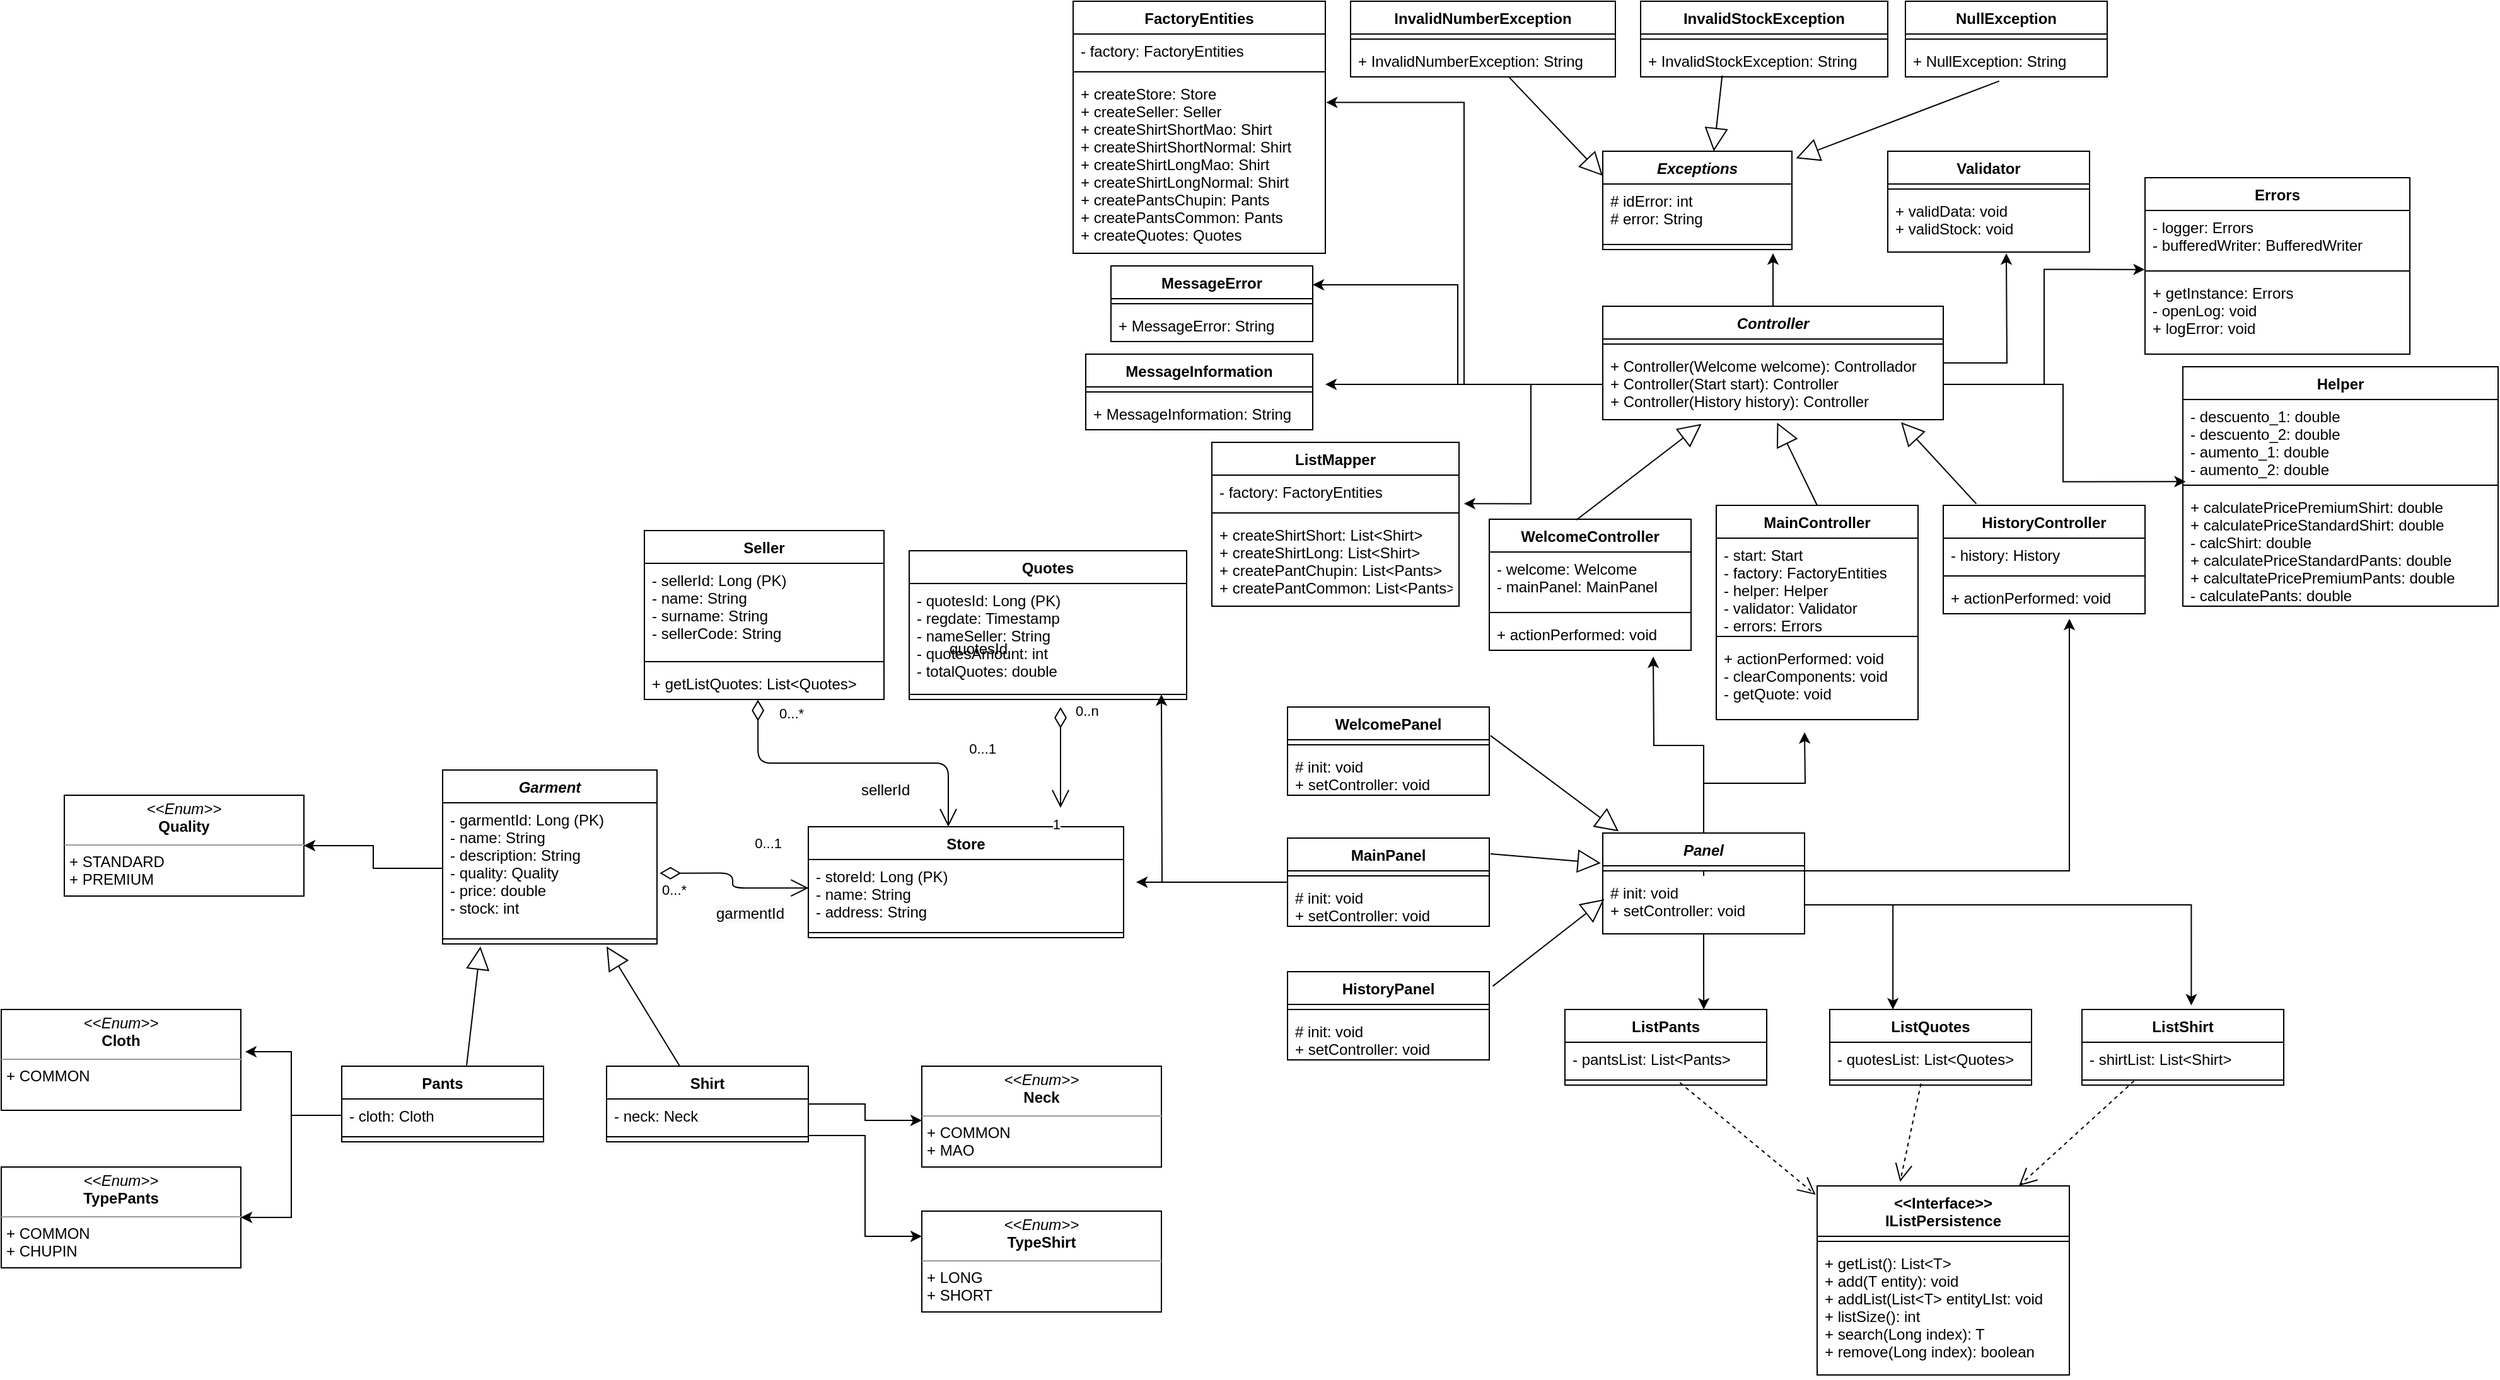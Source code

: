 <mxfile version="14.6.13" type="device"><diagram id="W76tWIgy9r8UpTknQP-q" name="Página-1"><mxGraphModel dx="3644" dy="1597" grid="1" gridSize="10" guides="1" tooltips="1" connect="1" arrows="1" fold="1" page="1" pageScale="1" pageWidth="827" pageHeight="1169" math="0" shadow="0"><root><mxCell id="0"/><mxCell id="1" parent="0"/><mxCell id="d2vuu5ZhLhL6vxsYG3H2-9" value="Garment" style="swimlane;fontStyle=3;align=center;verticalAlign=top;childLayout=stackLayout;horizontal=1;startSize=26;horizontalStack=0;resizeParent=1;resizeParentMax=0;resizeLast=0;collapsible=1;marginBottom=0;" parent="1" vertex="1"><mxGeometry x="-440" y="650" width="170" height="138" as="geometry"/></mxCell><mxCell id="d2vuu5ZhLhL6vxsYG3H2-10" value="- garmentId: Long (PK)&#10;- name: String&#10;- description: String&#10;- quality: Quality&#10;- price: double&#10;- stock: int" style="text;strokeColor=none;fillColor=none;align=left;verticalAlign=top;spacingLeft=4;spacingRight=4;overflow=hidden;rotatable=0;points=[[0,0.5],[1,0.5]];portConstraint=eastwest;" parent="d2vuu5ZhLhL6vxsYG3H2-9" vertex="1"><mxGeometry y="26" width="170" height="104" as="geometry"/></mxCell><mxCell id="d2vuu5ZhLhL6vxsYG3H2-11" value="" style="line;strokeWidth=1;fillColor=none;align=left;verticalAlign=middle;spacingTop=-1;spacingLeft=3;spacingRight=3;rotatable=0;labelPosition=right;points=[];portConstraint=eastwest;" parent="d2vuu5ZhLhL6vxsYG3H2-9" vertex="1"><mxGeometry y="130" width="170" height="8" as="geometry"/></mxCell><mxCell id="d2vuu5ZhLhL6vxsYG3H2-28" value="Store" style="swimlane;fontStyle=1;align=center;verticalAlign=top;childLayout=stackLayout;horizontal=1;startSize=26;horizontalStack=0;resizeParent=1;resizeParentMax=0;resizeLast=0;collapsible=1;marginBottom=0;" parent="1" vertex="1"><mxGeometry x="-150" y="695" width="250" height="88" as="geometry"/></mxCell><mxCell id="d2vuu5ZhLhL6vxsYG3H2-29" value="- storeId: Long (PK)&#10;- name: String&#10;- address: String&#10;" style="text;strokeColor=none;fillColor=none;align=left;verticalAlign=top;spacingLeft=4;spacingRight=4;overflow=hidden;rotatable=0;points=[[0,0.5],[1,0.5]];portConstraint=eastwest;" parent="d2vuu5ZhLhL6vxsYG3H2-28" vertex="1"><mxGeometry y="26" width="250" height="54" as="geometry"/></mxCell><mxCell id="d2vuu5ZhLhL6vxsYG3H2-30" value="" style="line;strokeWidth=1;fillColor=none;align=left;verticalAlign=middle;spacingTop=-1;spacingLeft=3;spacingRight=3;rotatable=0;labelPosition=right;points=[];portConstraint=eastwest;" parent="d2vuu5ZhLhL6vxsYG3H2-28" vertex="1"><mxGeometry y="80" width="250" height="8" as="geometry"/></mxCell><mxCell id="d2vuu5ZhLhL6vxsYG3H2-32" value="&lt;p style=&quot;margin: 0px ; margin-top: 4px ; text-align: center&quot;&gt;&lt;i&gt;&amp;lt;&amp;lt;Enum&amp;gt;&amp;gt;&lt;/i&gt;&lt;br&gt;&lt;b&gt;Quality&lt;/b&gt;&lt;/p&gt;&lt;hr size=&quot;1&quot;&gt;&lt;p style=&quot;margin: 0px ; margin-left: 4px&quot;&gt;+ STANDARD&lt;br&gt;+ PREMIUM&lt;/p&gt;" style="verticalAlign=top;align=left;overflow=fill;fontSize=12;fontFamily=Helvetica;html=1;" parent="1" vertex="1"><mxGeometry x="-740" y="670" width="190" height="80" as="geometry"/></mxCell><mxCell id="d2vuu5ZhLhL6vxsYG3H2-34" value="Pants" style="swimlane;fontStyle=1;align=center;verticalAlign=top;childLayout=stackLayout;horizontal=1;startSize=26;horizontalStack=0;resizeParent=1;resizeParentMax=0;resizeLast=0;collapsible=1;marginBottom=0;" parent="1" vertex="1"><mxGeometry x="-520" y="885" width="160" height="60" as="geometry"/></mxCell><mxCell id="d2vuu5ZhLhL6vxsYG3H2-35" value="- cloth: Cloth" style="text;strokeColor=none;fillColor=none;align=left;verticalAlign=top;spacingLeft=4;spacingRight=4;overflow=hidden;rotatable=0;points=[[0,0.5],[1,0.5]];portConstraint=eastwest;" parent="d2vuu5ZhLhL6vxsYG3H2-34" vertex="1"><mxGeometry y="26" width="160" height="26" as="geometry"/></mxCell><mxCell id="d2vuu5ZhLhL6vxsYG3H2-36" value="" style="line;strokeWidth=1;fillColor=none;align=left;verticalAlign=middle;spacingTop=-1;spacingLeft=3;spacingRight=3;rotatable=0;labelPosition=right;points=[];portConstraint=eastwest;" parent="d2vuu5ZhLhL6vxsYG3H2-34" vertex="1"><mxGeometry y="52" width="160" height="8" as="geometry"/></mxCell><mxCell id="1-zFus9eWnhyWsJZyLPV-5" style="edgeStyle=orthogonalEdgeStyle;rounded=0;orthogonalLoop=1;jettySize=auto;html=1;entryX=0;entryY=0.25;entryDx=0;entryDy=0;" edge="1" parent="1" source="d2vuu5ZhLhL6vxsYG3H2-38" target="1-zFus9eWnhyWsJZyLPV-4"><mxGeometry relative="1" as="geometry"><Array as="points"><mxPoint x="-105" y="940"/><mxPoint x="-105" y="1020"/></Array></mxGeometry></mxCell><mxCell id="1-zFus9eWnhyWsJZyLPV-6" style="edgeStyle=orthogonalEdgeStyle;rounded=0;orthogonalLoop=1;jettySize=auto;html=1;entryX=0;entryY=0.538;entryDx=0;entryDy=0;entryPerimeter=0;" edge="1" parent="1" source="d2vuu5ZhLhL6vxsYG3H2-38" target="d2vuu5ZhLhL6vxsYG3H2-53"><mxGeometry relative="1" as="geometry"/></mxCell><mxCell id="d2vuu5ZhLhL6vxsYG3H2-38" value="Shirt" style="swimlane;fontStyle=1;align=center;verticalAlign=top;childLayout=stackLayout;horizontal=1;startSize=26;horizontalStack=0;resizeParent=1;resizeParentMax=0;resizeLast=0;collapsible=1;marginBottom=0;" parent="1" vertex="1"><mxGeometry x="-310" y="885" width="160" height="60" as="geometry"/></mxCell><mxCell id="d2vuu5ZhLhL6vxsYG3H2-39" value="- neck: Neck" style="text;strokeColor=none;fillColor=none;align=left;verticalAlign=top;spacingLeft=4;spacingRight=4;overflow=hidden;rotatable=0;points=[[0,0.5],[1,0.5]];portConstraint=eastwest;" parent="d2vuu5ZhLhL6vxsYG3H2-38" vertex="1"><mxGeometry y="26" width="160" height="26" as="geometry"/></mxCell><mxCell id="d2vuu5ZhLhL6vxsYG3H2-40" value="" style="line;strokeWidth=1;fillColor=none;align=left;verticalAlign=middle;spacingTop=-1;spacingLeft=3;spacingRight=3;rotatable=0;labelPosition=right;points=[];portConstraint=eastwest;" parent="d2vuu5ZhLhL6vxsYG3H2-38" vertex="1"><mxGeometry y="52" width="160" height="8" as="geometry"/></mxCell><mxCell id="d2vuu5ZhLhL6vxsYG3H2-42" value="" style="endArrow=block;endSize=16;endFill=0;html=1;exitX=0.619;exitY=-0.012;exitDx=0;exitDy=0;exitPerimeter=0;" parent="1" source="d2vuu5ZhLhL6vxsYG3H2-34" edge="1"><mxGeometry x="0.066" y="-13" width="160" relative="1" as="geometry"><mxPoint x="-476" y="1080" as="sourcePoint"/><mxPoint x="-410" y="790" as="targetPoint"/><mxPoint x="1" as="offset"/></mxGeometry></mxCell><mxCell id="d2vuu5ZhLhL6vxsYG3H2-43" value="" style="endArrow=block;endSize=16;endFill=0;html=1;exitX=0.363;exitY=0;exitDx=0;exitDy=0;exitPerimeter=0;" parent="1" source="d2vuu5ZhLhL6vxsYG3H2-38" edge="1"><mxGeometry width="160" relative="1" as="geometry"><mxPoint x="-390" y="890" as="sourcePoint"/><mxPoint x="-310" y="790" as="targetPoint"/></mxGeometry></mxCell><mxCell id="d2vuu5ZhLhL6vxsYG3H2-53" value="&lt;p style=&quot;margin: 0px ; margin-top: 4px ; text-align: center&quot;&gt;&lt;i&gt;&amp;lt;&amp;lt;Enum&amp;gt;&amp;gt;&lt;/i&gt;&lt;br&gt;&lt;b&gt;Neck&lt;/b&gt;&lt;/p&gt;&lt;hr size=&quot;1&quot;&gt;&lt;p style=&quot;margin: 0px ; margin-left: 4px&quot;&gt;+ COMMON&lt;br&gt;+ MAO&lt;/p&gt;" style="verticalAlign=top;align=left;overflow=fill;fontSize=12;fontFamily=Helvetica;html=1;" parent="1" vertex="1"><mxGeometry x="-60" y="885" width="190" height="80" as="geometry"/></mxCell><mxCell id="d2vuu5ZhLhL6vxsYG3H2-68" value="&lt;p style=&quot;margin: 0px ; margin-top: 4px ; text-align: center&quot;&gt;&lt;i&gt;&amp;lt;&amp;lt;Enum&amp;gt;&amp;gt;&lt;/i&gt;&lt;br&gt;&lt;b&gt;Cloth&lt;/b&gt;&lt;/p&gt;&lt;hr size=&quot;1&quot;&gt;&lt;p style=&quot;margin: 0px ; margin-left: 4px&quot;&gt;+ COMMON&lt;br&gt;&lt;/p&gt;" style="verticalAlign=top;align=left;overflow=fill;fontSize=12;fontFamily=Helvetica;html=1;" parent="1" vertex="1"><mxGeometry x="-790" y="840" width="190" height="80" as="geometry"/></mxCell><mxCell id="d2vuu5ZhLhL6vxsYG3H2-69" style="edgeStyle=orthogonalEdgeStyle;rounded=0;orthogonalLoop=1;jettySize=auto;html=1;entryX=1.018;entryY=0.419;entryDx=0;entryDy=0;entryPerimeter=0;" parent="1" source="d2vuu5ZhLhL6vxsYG3H2-35" target="d2vuu5ZhLhL6vxsYG3H2-68" edge="1"><mxGeometry relative="1" as="geometry"/></mxCell><mxCell id="d2vuu5ZhLhL6vxsYG3H2-70" value="" style="edgeStyle=orthogonalEdgeStyle;rounded=0;orthogonalLoop=1;jettySize=auto;html=1;" parent="1" source="d2vuu5ZhLhL6vxsYG3H2-10" target="d2vuu5ZhLhL6vxsYG3H2-32" edge="1"><mxGeometry relative="1" as="geometry"/></mxCell><mxCell id="d2vuu5ZhLhL6vxsYG3H2-74" value="0...1" style="edgeLabel;resizable=0;html=1;align=right;verticalAlign=top;" parent="1" connectable="0" vertex="1"><mxGeometry x="-170.004" y="694.998" as="geometry"/></mxCell><mxCell id="d2vuu5ZhLhL6vxsYG3H2-75" value="&lt;meta charset=&quot;utf-8&quot;&gt;&lt;span style=&quot;color: rgb(0, 0, 0); font-family: helvetica; font-size: 12px; font-style: normal; font-weight: 400; letter-spacing: normal; text-align: left; text-indent: 0px; text-transform: none; word-spacing: 0px; background-color: rgb(248, 249, 250); display: inline; float: none;&quot;&gt;garmentId&lt;/span&gt;" style="text;whiteSpace=wrap;html=1;" parent="1" vertex="1"><mxGeometry x="-225" y="750" width="80" height="30" as="geometry"/></mxCell><mxCell id="d2vuu5ZhLhL6vxsYG3H2-76" value="" style="endArrow=open;html=1;endSize=12;startArrow=diamondThin;startSize=14;startFill=0;edgeStyle=orthogonalEdgeStyle;entryX=0.444;entryY=0;entryDx=0;entryDy=0;entryPerimeter=0;exitX=0.474;exitY=1.011;exitDx=0;exitDy=0;exitPerimeter=0;" parent="1" source="d2vuu5ZhLhL6vxsYG3H2-98" target="d2vuu5ZhLhL6vxsYG3H2-28" edge="1"><mxGeometry relative="1" as="geometry"><mxPoint x="30" y="560" as="sourcePoint"/><mxPoint x="-90" y="610" as="targetPoint"/></mxGeometry></mxCell><mxCell id="d2vuu5ZhLhL6vxsYG3H2-77" value="0...*" style="edgeLabel;resizable=0;html=1;align=left;verticalAlign=top;" parent="d2vuu5ZhLhL6vxsYG3H2-76" connectable="0" vertex="1"><mxGeometry x="-1" relative="1" as="geometry"><mxPoint x="15" y="-2" as="offset"/></mxGeometry></mxCell><mxCell id="d2vuu5ZhLhL6vxsYG3H2-71" value="" style="endArrow=open;html=1;endSize=12;startArrow=diamondThin;startSize=14;startFill=0;edgeStyle=orthogonalEdgeStyle;entryX=0.001;entryY=0.418;entryDx=0;entryDy=0;entryPerimeter=0;exitX=1.013;exitY=0.537;exitDx=0;exitDy=0;exitPerimeter=0;" parent="1" source="d2vuu5ZhLhL6vxsYG3H2-10" target="d2vuu5ZhLhL6vxsYG3H2-29" edge="1"><mxGeometry relative="1" as="geometry"><mxPoint x="-210" y="730" as="sourcePoint"/><mxPoint y="730" as="targetPoint"/></mxGeometry></mxCell><mxCell id="d2vuu5ZhLhL6vxsYG3H2-72" value="0...*" style="edgeLabel;resizable=0;html=1;align=left;verticalAlign=top;" parent="d2vuu5ZhLhL6vxsYG3H2-71" connectable="0" vertex="1"><mxGeometry x="-1" relative="1" as="geometry"/></mxCell><mxCell id="d2vuu5ZhLhL6vxsYG3H2-79" value="0...1" style="edgeLabel;resizable=0;html=1;align=right;verticalAlign=top;" parent="1" connectable="0" vertex="1"><mxGeometry x="-0.004" y="619.998" as="geometry"/></mxCell><mxCell id="d2vuu5ZhLhL6vxsYG3H2-80" value="&lt;span style=&quot;color: rgb(0 , 0 , 0) ; font-family: &amp;#34;helvetica&amp;#34; ; font-size: 12px ; font-style: normal ; font-weight: 400 ; letter-spacing: normal ; text-align: left ; text-indent: 0px ; text-transform: none ; word-spacing: 0px ; background-color: rgb(248 , 249 , 250) ; display: inline ; float: none&quot;&gt;sellerId&lt;/span&gt;" style="text;whiteSpace=wrap;html=1;" parent="1" vertex="1"><mxGeometry x="-110" y="652" width="80" height="30" as="geometry"/></mxCell><mxCell id="d2vuu5ZhLhL6vxsYG3H2-88" value="&lt;span style=&quot;color: rgb(0 , 0 , 0) ; font-family: &amp;#34;helvetica&amp;#34; ; font-size: 12px ; font-style: normal ; font-weight: 400 ; letter-spacing: normal ; text-align: left ; text-indent: 0px ; text-transform: none ; word-spacing: 0px ; background-color: rgb(248 , 249 , 250) ; display: inline ; float: none&quot;&gt;quotesId&lt;/span&gt;" style="text;whiteSpace=wrap;html=1;" parent="1" vertex="1"><mxGeometry x="-40" y="540" width="80" height="30" as="geometry"/></mxCell><mxCell id="d2vuu5ZhLhL6vxsYG3H2-91" value="Quotes" style="swimlane;fontStyle=1;align=center;verticalAlign=top;childLayout=stackLayout;horizontal=1;startSize=26;horizontalStack=0;resizeParent=1;resizeParentMax=0;resizeLast=0;collapsible=1;marginBottom=0;" parent="1" vertex="1"><mxGeometry x="-70" y="476" width="220" height="118" as="geometry"/></mxCell><mxCell id="d2vuu5ZhLhL6vxsYG3H2-92" value="- quotesId: Long (PK)&#10;- regdate: Timestamp&#10;- nameSeller: String&#10;- quotesAmount: int&#10;- totalQuotes: double" style="text;strokeColor=none;fillColor=none;align=left;verticalAlign=top;spacingLeft=4;spacingRight=4;overflow=hidden;rotatable=0;points=[[0,0.5],[1,0.5]];portConstraint=eastwest;" parent="d2vuu5ZhLhL6vxsYG3H2-91" vertex="1"><mxGeometry y="26" width="220" height="84" as="geometry"/></mxCell><mxCell id="d2vuu5ZhLhL6vxsYG3H2-93" value="" style="line;strokeWidth=1;fillColor=none;align=left;verticalAlign=middle;spacingTop=-1;spacingLeft=3;spacingRight=3;rotatable=0;labelPosition=right;points=[];portConstraint=eastwest;" parent="d2vuu5ZhLhL6vxsYG3H2-91" vertex="1"><mxGeometry y="110" width="220" height="8" as="geometry"/></mxCell><mxCell id="d2vuu5ZhLhL6vxsYG3H2-95" value="Seller" style="swimlane;fontStyle=1;align=center;verticalAlign=top;childLayout=stackLayout;horizontal=1;startSize=26;horizontalStack=0;resizeParent=1;resizeParentMax=0;resizeLast=0;collapsible=1;marginBottom=0;" parent="1" vertex="1"><mxGeometry x="-280" y="460" width="190" height="134" as="geometry"/></mxCell><mxCell id="d2vuu5ZhLhL6vxsYG3H2-96" value="- sellerId: Long (PK)&#10;- name: String&#10;- surname: String&#10;- sellerCode: String" style="text;strokeColor=none;fillColor=none;align=left;verticalAlign=top;spacingLeft=4;spacingRight=4;overflow=hidden;rotatable=0;points=[[0,0.5],[1,0.5]];portConstraint=eastwest;" parent="d2vuu5ZhLhL6vxsYG3H2-95" vertex="1"><mxGeometry y="26" width="190" height="74" as="geometry"/></mxCell><mxCell id="d2vuu5ZhLhL6vxsYG3H2-97" value="" style="line;strokeWidth=1;fillColor=none;align=left;verticalAlign=middle;spacingTop=-1;spacingLeft=3;spacingRight=3;rotatable=0;labelPosition=right;points=[];portConstraint=eastwest;" parent="d2vuu5ZhLhL6vxsYG3H2-95" vertex="1"><mxGeometry y="100" width="190" height="8" as="geometry"/></mxCell><mxCell id="d2vuu5ZhLhL6vxsYG3H2-98" value="+ getListQuotes: List&lt;Quotes&gt;" style="text;strokeColor=none;fillColor=none;align=left;verticalAlign=top;spacingLeft=4;spacingRight=4;overflow=hidden;rotatable=0;points=[[0,0.5],[1,0.5]];portConstraint=eastwest;" parent="d2vuu5ZhLhL6vxsYG3H2-95" vertex="1"><mxGeometry y="108" width="190" height="26" as="geometry"/></mxCell><mxCell id="1-zFus9eWnhyWsJZyLPV-1" value="&lt;p style=&quot;margin: 0px ; margin-top: 4px ; text-align: center&quot;&gt;&lt;i&gt;&amp;lt;&amp;lt;Enum&amp;gt;&amp;gt;&lt;/i&gt;&lt;br&gt;&lt;b&gt;TypePants&lt;/b&gt;&lt;/p&gt;&lt;hr size=&quot;1&quot;&gt;&lt;p style=&quot;margin: 0px ; margin-left: 4px&quot;&gt;+ COMMON&lt;br&gt;&lt;/p&gt;&lt;p style=&quot;margin: 0px ; margin-left: 4px&quot;&gt;+ CHUPIN&lt;/p&gt;" style="verticalAlign=top;align=left;overflow=fill;fontSize=12;fontFamily=Helvetica;html=1;" vertex="1" parent="1"><mxGeometry x="-790" y="965" width="190" height="80" as="geometry"/></mxCell><mxCell id="1-zFus9eWnhyWsJZyLPV-2" style="edgeStyle=orthogonalEdgeStyle;rounded=0;orthogonalLoop=1;jettySize=auto;html=1;entryX=1;entryY=0.5;entryDx=0;entryDy=0;" edge="1" parent="1" source="d2vuu5ZhLhL6vxsYG3H2-35" target="1-zFus9eWnhyWsJZyLPV-1"><mxGeometry relative="1" as="geometry"/></mxCell><mxCell id="1-zFus9eWnhyWsJZyLPV-4" value="&lt;p style=&quot;margin: 0px ; margin-top: 4px ; text-align: center&quot;&gt;&lt;i&gt;&amp;lt;&amp;lt;Enum&amp;gt;&amp;gt;&lt;/i&gt;&lt;br&gt;&lt;b&gt;TypeShirt&lt;/b&gt;&lt;/p&gt;&lt;hr size=&quot;1&quot;&gt;&lt;p style=&quot;margin: 0px ; margin-left: 4px&quot;&gt;+ LONG&lt;br&gt;+ SHORT&lt;/p&gt;" style="verticalAlign=top;align=left;overflow=fill;fontSize=12;fontFamily=Helvetica;html=1;" vertex="1" parent="1"><mxGeometry x="-60" y="1000" width="190" height="80" as="geometry"/></mxCell><mxCell id="1-zFus9eWnhyWsJZyLPV-7" value="Exceptions" style="swimlane;fontStyle=3;align=center;verticalAlign=top;childLayout=stackLayout;horizontal=1;startSize=26;horizontalStack=0;resizeParent=1;resizeParentMax=0;resizeLast=0;collapsible=1;marginBottom=0;" vertex="1" parent="1"><mxGeometry x="480" y="159" width="150" height="78" as="geometry"/></mxCell><mxCell id="1-zFus9eWnhyWsJZyLPV-8" value="# idError: int&#10;# error: String" style="text;strokeColor=none;fillColor=none;align=left;verticalAlign=top;spacingLeft=4;spacingRight=4;overflow=hidden;rotatable=0;points=[[0,0.5],[1,0.5]];portConstraint=eastwest;" vertex="1" parent="1-zFus9eWnhyWsJZyLPV-7"><mxGeometry y="26" width="150" height="44" as="geometry"/></mxCell><mxCell id="1-zFus9eWnhyWsJZyLPV-9" value="" style="line;strokeWidth=1;fillColor=none;align=left;verticalAlign=middle;spacingTop=-1;spacingLeft=3;spacingRight=3;rotatable=0;labelPosition=right;points=[];portConstraint=eastwest;" vertex="1" parent="1-zFus9eWnhyWsJZyLPV-7"><mxGeometry y="70" width="150" height="8" as="geometry"/></mxCell><mxCell id="1-zFus9eWnhyWsJZyLPV-11" value="InvalidNumberException" style="swimlane;fontStyle=1;align=center;verticalAlign=top;childLayout=stackLayout;horizontal=1;startSize=26;horizontalStack=0;resizeParent=1;resizeParentMax=0;resizeLast=0;collapsible=1;marginBottom=0;" vertex="1" parent="1"><mxGeometry x="280" y="40" width="210" height="60" as="geometry"/></mxCell><mxCell id="1-zFus9eWnhyWsJZyLPV-13" value="" style="line;strokeWidth=1;fillColor=none;align=left;verticalAlign=middle;spacingTop=-1;spacingLeft=3;spacingRight=3;rotatable=0;labelPosition=right;points=[];portConstraint=eastwest;" vertex="1" parent="1-zFus9eWnhyWsJZyLPV-11"><mxGeometry y="26" width="210" height="8" as="geometry"/></mxCell><mxCell id="1-zFus9eWnhyWsJZyLPV-14" value="+ InvalidNumberException: String" style="text;strokeColor=none;fillColor=none;align=left;verticalAlign=top;spacingLeft=4;spacingRight=4;overflow=hidden;rotatable=0;points=[[0,0.5],[1,0.5]];portConstraint=eastwest;" vertex="1" parent="1-zFus9eWnhyWsJZyLPV-11"><mxGeometry y="34" width="210" height="26" as="geometry"/></mxCell><mxCell id="1-zFus9eWnhyWsJZyLPV-15" value="InvalidStockException" style="swimlane;fontStyle=1;align=center;verticalAlign=top;childLayout=stackLayout;horizontal=1;startSize=26;horizontalStack=0;resizeParent=1;resizeParentMax=0;resizeLast=0;collapsible=1;marginBottom=0;" vertex="1" parent="1"><mxGeometry x="510" y="40" width="196" height="60" as="geometry"/></mxCell><mxCell id="1-zFus9eWnhyWsJZyLPV-17" value="" style="line;strokeWidth=1;fillColor=none;align=left;verticalAlign=middle;spacingTop=-1;spacingLeft=3;spacingRight=3;rotatable=0;labelPosition=right;points=[];portConstraint=eastwest;" vertex="1" parent="1-zFus9eWnhyWsJZyLPV-15"><mxGeometry y="26" width="196" height="8" as="geometry"/></mxCell><mxCell id="1-zFus9eWnhyWsJZyLPV-18" value="+ InvalidStockException: String" style="text;strokeColor=none;fillColor=none;align=left;verticalAlign=top;spacingLeft=4;spacingRight=4;overflow=hidden;rotatable=0;points=[[0,0.5],[1,0.5]];portConstraint=eastwest;" vertex="1" parent="1-zFus9eWnhyWsJZyLPV-15"><mxGeometry y="34" width="196" height="26" as="geometry"/></mxCell><mxCell id="1-zFus9eWnhyWsJZyLPV-19" value="NullException" style="swimlane;fontStyle=1;align=center;verticalAlign=top;childLayout=stackLayout;horizontal=1;startSize=26;horizontalStack=0;resizeParent=1;resizeParentMax=0;resizeLast=0;collapsible=1;marginBottom=0;" vertex="1" parent="1"><mxGeometry x="720" y="40" width="160" height="60" as="geometry"/></mxCell><mxCell id="1-zFus9eWnhyWsJZyLPV-21" value="" style="line;strokeWidth=1;fillColor=none;align=left;verticalAlign=middle;spacingTop=-1;spacingLeft=3;spacingRight=3;rotatable=0;labelPosition=right;points=[];portConstraint=eastwest;" vertex="1" parent="1-zFus9eWnhyWsJZyLPV-19"><mxGeometry y="26" width="160" height="8" as="geometry"/></mxCell><mxCell id="1-zFus9eWnhyWsJZyLPV-22" value="+ NullException: String" style="text;strokeColor=none;fillColor=none;align=left;verticalAlign=top;spacingLeft=4;spacingRight=4;overflow=hidden;rotatable=0;points=[[0,0.5],[1,0.5]];portConstraint=eastwest;" vertex="1" parent="1-zFus9eWnhyWsJZyLPV-19"><mxGeometry y="34" width="160" height="26" as="geometry"/></mxCell><mxCell id="1-zFus9eWnhyWsJZyLPV-23" value="" style="endArrow=block;endSize=16;endFill=0;html=1;exitX=0.465;exitY=1.127;exitDx=0;exitDy=0;exitPerimeter=0;entryX=1.022;entryY=0.072;entryDx=0;entryDy=0;entryPerimeter=0;" edge="1" parent="1" source="1-zFus9eWnhyWsJZyLPV-22" target="1-zFus9eWnhyWsJZyLPV-7"><mxGeometry width="160" relative="1" as="geometry"><mxPoint x="800" y="200" as="sourcePoint"/><mxPoint x="700" y="110" as="targetPoint"/></mxGeometry></mxCell><mxCell id="1-zFus9eWnhyWsJZyLPV-24" value="" style="endArrow=block;endSize=16;endFill=0;html=1;exitX=0.33;exitY=0.958;exitDx=0;exitDy=0;exitPerimeter=0;entryX=0.587;entryY=0;entryDx=0;entryDy=0;entryPerimeter=0;" edge="1" parent="1" source="1-zFus9eWnhyWsJZyLPV-18" target="1-zFus9eWnhyWsJZyLPV-7"><mxGeometry width="160" relative="1" as="geometry"><mxPoint x="360" y="185" as="sourcePoint"/><mxPoint x="260" y="185.21" as="targetPoint"/></mxGeometry></mxCell><mxCell id="1-zFus9eWnhyWsJZyLPV-25" value="" style="endArrow=block;endSize=16;endFill=0;html=1;entryX=0;entryY=0.25;entryDx=0;entryDy=0;exitX=0.6;exitY=1.021;exitDx=0;exitDy=0;exitPerimeter=0;" edge="1" parent="1" source="1-zFus9eWnhyWsJZyLPV-14" target="1-zFus9eWnhyWsJZyLPV-7"><mxGeometry width="160" relative="1" as="geometry"><mxPoint x="480" y="50" as="sourcePoint"/><mxPoint x="320" y="50" as="targetPoint"/></mxGeometry></mxCell><mxCell id="1-zFus9eWnhyWsJZyLPV-27" value="FactoryEntities" style="swimlane;fontStyle=1;align=center;verticalAlign=top;childLayout=stackLayout;horizontal=1;startSize=26;horizontalStack=0;resizeParent=1;resizeParentMax=0;resizeLast=0;collapsible=1;marginBottom=0;" vertex="1" parent="1"><mxGeometry x="60" y="40" width="200" height="200" as="geometry"/></mxCell><mxCell id="1-zFus9eWnhyWsJZyLPV-28" value="- factory: FactoryEntities" style="text;strokeColor=none;fillColor=none;align=left;verticalAlign=top;spacingLeft=4;spacingRight=4;overflow=hidden;rotatable=0;points=[[0,0.5],[1,0.5]];portConstraint=eastwest;" vertex="1" parent="1-zFus9eWnhyWsJZyLPV-27"><mxGeometry y="26" width="200" height="26" as="geometry"/></mxCell><mxCell id="1-zFus9eWnhyWsJZyLPV-29" value="" style="line;strokeWidth=1;fillColor=none;align=left;verticalAlign=middle;spacingTop=-1;spacingLeft=3;spacingRight=3;rotatable=0;labelPosition=right;points=[];portConstraint=eastwest;" vertex="1" parent="1-zFus9eWnhyWsJZyLPV-27"><mxGeometry y="52" width="200" height="8" as="geometry"/></mxCell><mxCell id="1-zFus9eWnhyWsJZyLPV-30" value="+ createStore: Store&#10;+ createSeller: Seller&#10;+ createShirtShortMao: Shirt&#10;+ createShirtShortNormal: Shirt&#10;+ createShirtLongMao: Shirt&#10;+ createShirtLongNormal: Shirt&#10;+ createPantsChupin: Pants&#10;+ createPantsCommon: Pants&#10;+ createQuotes: Quotes" style="text;strokeColor=none;fillColor=none;align=left;verticalAlign=top;spacingLeft=4;spacingRight=4;overflow=hidden;rotatable=0;points=[[0,0.5],[1,0.5]];portConstraint=eastwest;" vertex="1" parent="1-zFus9eWnhyWsJZyLPV-27"><mxGeometry y="60" width="200" height="140" as="geometry"/></mxCell><mxCell id="1-zFus9eWnhyWsJZyLPV-31" value="MessageError" style="swimlane;fontStyle=1;align=center;verticalAlign=top;childLayout=stackLayout;horizontal=1;startSize=26;horizontalStack=0;resizeParent=1;resizeParentMax=0;resizeLast=0;collapsible=1;marginBottom=0;" vertex="1" parent="1"><mxGeometry x="90" y="250" width="160" height="60" as="geometry"/></mxCell><mxCell id="1-zFus9eWnhyWsJZyLPV-33" value="" style="line;strokeWidth=1;fillColor=none;align=left;verticalAlign=middle;spacingTop=-1;spacingLeft=3;spacingRight=3;rotatable=0;labelPosition=right;points=[];portConstraint=eastwest;" vertex="1" parent="1-zFus9eWnhyWsJZyLPV-31"><mxGeometry y="26" width="160" height="8" as="geometry"/></mxCell><mxCell id="1-zFus9eWnhyWsJZyLPV-34" value="+ MessageError: String" style="text;strokeColor=none;fillColor=none;align=left;verticalAlign=top;spacingLeft=4;spacingRight=4;overflow=hidden;rotatable=0;points=[[0,0.5],[1,0.5]];portConstraint=eastwest;" vertex="1" parent="1-zFus9eWnhyWsJZyLPV-31"><mxGeometry y="34" width="160" height="26" as="geometry"/></mxCell><mxCell id="1-zFus9eWnhyWsJZyLPV-35" value="MessageInformation" style="swimlane;fontStyle=1;align=center;verticalAlign=top;childLayout=stackLayout;horizontal=1;startSize=26;horizontalStack=0;resizeParent=1;resizeParentMax=0;resizeLast=0;collapsible=1;marginBottom=0;" vertex="1" parent="1"><mxGeometry x="70" y="320" width="180" height="60" as="geometry"/></mxCell><mxCell id="1-zFus9eWnhyWsJZyLPV-37" value="" style="line;strokeWidth=1;fillColor=none;align=left;verticalAlign=middle;spacingTop=-1;spacingLeft=3;spacingRight=3;rotatable=0;labelPosition=right;points=[];portConstraint=eastwest;" vertex="1" parent="1-zFus9eWnhyWsJZyLPV-35"><mxGeometry y="26" width="180" height="8" as="geometry"/></mxCell><mxCell id="1-zFus9eWnhyWsJZyLPV-38" value="+ MessageInformation: String" style="text;strokeColor=none;fillColor=none;align=left;verticalAlign=top;spacingLeft=4;spacingRight=4;overflow=hidden;rotatable=0;points=[[0,0.5],[1,0.5]];portConstraint=eastwest;" vertex="1" parent="1-zFus9eWnhyWsJZyLPV-35"><mxGeometry y="34" width="180" height="26" as="geometry"/></mxCell><mxCell id="1-zFus9eWnhyWsJZyLPV-39" value="Errors" style="swimlane;fontStyle=1;align=center;verticalAlign=top;childLayout=stackLayout;horizontal=1;startSize=26;horizontalStack=0;resizeParent=1;resizeParentMax=0;resizeLast=0;collapsible=1;marginBottom=0;" vertex="1" parent="1"><mxGeometry x="910" y="180" width="210" height="140" as="geometry"/></mxCell><mxCell id="1-zFus9eWnhyWsJZyLPV-40" value="- logger: Errors&#10;- bufferedWriter: BufferedWriter" style="text;strokeColor=none;fillColor=none;align=left;verticalAlign=top;spacingLeft=4;spacingRight=4;overflow=hidden;rotatable=0;points=[[0,0.5],[1,0.5]];portConstraint=eastwest;" vertex="1" parent="1-zFus9eWnhyWsJZyLPV-39"><mxGeometry y="26" width="210" height="44" as="geometry"/></mxCell><mxCell id="1-zFus9eWnhyWsJZyLPV-41" value="" style="line;strokeWidth=1;fillColor=none;align=left;verticalAlign=middle;spacingTop=-1;spacingLeft=3;spacingRight=3;rotatable=0;labelPosition=right;points=[];portConstraint=eastwest;" vertex="1" parent="1-zFus9eWnhyWsJZyLPV-39"><mxGeometry y="70" width="210" height="8" as="geometry"/></mxCell><mxCell id="1-zFus9eWnhyWsJZyLPV-42" value="+ getInstance: Errors&#10;- openLog: void&#10;+ logError: void" style="text;strokeColor=none;fillColor=none;align=left;verticalAlign=top;spacingLeft=4;spacingRight=4;overflow=hidden;rotatable=0;points=[[0,0.5],[1,0.5]];portConstraint=eastwest;" vertex="1" parent="1-zFus9eWnhyWsJZyLPV-39"><mxGeometry y="78" width="210" height="62" as="geometry"/></mxCell><mxCell id="1-zFus9eWnhyWsJZyLPV-43" value="Helper" style="swimlane;fontStyle=1;align=center;verticalAlign=top;childLayout=stackLayout;horizontal=1;startSize=26;horizontalStack=0;resizeParent=1;resizeParentMax=0;resizeLast=0;collapsible=1;marginBottom=0;" vertex="1" parent="1"><mxGeometry x="940" y="330" width="250" height="190" as="geometry"/></mxCell><mxCell id="1-zFus9eWnhyWsJZyLPV-44" value="- descuento_1: double &#10;- descuento_2: double&#10;- aumento_1: double&#10;- aumento_2: double" style="text;strokeColor=none;fillColor=none;align=left;verticalAlign=top;spacingLeft=4;spacingRight=4;overflow=hidden;rotatable=0;points=[[0,0.5],[1,0.5]];portConstraint=eastwest;" vertex="1" parent="1-zFus9eWnhyWsJZyLPV-43"><mxGeometry y="26" width="250" height="64" as="geometry"/></mxCell><mxCell id="1-zFus9eWnhyWsJZyLPV-45" value="" style="line;strokeWidth=1;fillColor=none;align=left;verticalAlign=middle;spacingTop=-1;spacingLeft=3;spacingRight=3;rotatable=0;labelPosition=right;points=[];portConstraint=eastwest;" vertex="1" parent="1-zFus9eWnhyWsJZyLPV-43"><mxGeometry y="90" width="250" height="8" as="geometry"/></mxCell><mxCell id="1-zFus9eWnhyWsJZyLPV-46" value="+ calculatePricePremiumShirt: double&#10;+ calculatePriceStandardShirt: double&#10;- calcShirt: double&#10;+ calculatePriceStandardPants: double&#10;+ calcultatePricePremiumPants: double&#10;- calculatePants: double" style="text;strokeColor=none;fillColor=none;align=left;verticalAlign=top;spacingLeft=4;spacingRight=4;overflow=hidden;rotatable=0;points=[[0,0.5],[1,0.5]];portConstraint=eastwest;" vertex="1" parent="1-zFus9eWnhyWsJZyLPV-43"><mxGeometry y="98" width="250" height="92" as="geometry"/></mxCell><mxCell id="1-zFus9eWnhyWsJZyLPV-47" value="Validator" style="swimlane;fontStyle=1;align=center;verticalAlign=top;childLayout=stackLayout;horizontal=1;startSize=26;horizontalStack=0;resizeParent=1;resizeParentMax=0;resizeLast=0;collapsible=1;marginBottom=0;" vertex="1" parent="1"><mxGeometry x="706" y="159" width="160" height="80" as="geometry"/></mxCell><mxCell id="1-zFus9eWnhyWsJZyLPV-49" value="" style="line;strokeWidth=1;fillColor=none;align=left;verticalAlign=middle;spacingTop=-1;spacingLeft=3;spacingRight=3;rotatable=0;labelPosition=right;points=[];portConstraint=eastwest;" vertex="1" parent="1-zFus9eWnhyWsJZyLPV-47"><mxGeometry y="26" width="160" height="8" as="geometry"/></mxCell><mxCell id="1-zFus9eWnhyWsJZyLPV-50" value="+ validData: void&#10;+ validStock: void" style="text;strokeColor=none;fillColor=none;align=left;verticalAlign=top;spacingLeft=4;spacingRight=4;overflow=hidden;rotatable=0;points=[[0,0.5],[1,0.5]];portConstraint=eastwest;" vertex="1" parent="1-zFus9eWnhyWsJZyLPV-47"><mxGeometry y="34" width="160" height="46" as="geometry"/></mxCell><mxCell id="1-zFus9eWnhyWsJZyLPV-75" style="edgeStyle=orthogonalEdgeStyle;rounded=0;orthogonalLoop=1;jettySize=auto;html=1;" edge="1" parent="1" source="1-zFus9eWnhyWsJZyLPV-52"><mxGeometry relative="1" as="geometry"><mxPoint x="615" y="240" as="targetPoint"/></mxGeometry></mxCell><mxCell id="1-zFus9eWnhyWsJZyLPV-102" style="edgeStyle=orthogonalEdgeStyle;rounded=0;orthogonalLoop=1;jettySize=auto;html=1;" edge="1" parent="1" source="1-zFus9eWnhyWsJZyLPV-52"><mxGeometry relative="1" as="geometry"><mxPoint x="800" y="240" as="targetPoint"/></mxGeometry></mxCell><mxCell id="1-zFus9eWnhyWsJZyLPV-52" value="Controller" style="swimlane;fontStyle=3;align=center;verticalAlign=top;childLayout=stackLayout;horizontal=1;startSize=26;horizontalStack=0;resizeParent=1;resizeParentMax=0;resizeLast=0;collapsible=1;marginBottom=0;" vertex="1" parent="1"><mxGeometry x="480" y="282" width="270" height="90" as="geometry"/></mxCell><mxCell id="1-zFus9eWnhyWsJZyLPV-54" value="" style="line;strokeWidth=1;fillColor=none;align=left;verticalAlign=middle;spacingTop=-1;spacingLeft=3;spacingRight=3;rotatable=0;labelPosition=right;points=[];portConstraint=eastwest;" vertex="1" parent="1-zFus9eWnhyWsJZyLPV-52"><mxGeometry y="26" width="270" height="8" as="geometry"/></mxCell><mxCell id="1-zFus9eWnhyWsJZyLPV-55" value="+ Controller(Welcome welcome): Controllador&#10;+ Controller(Start start): Controller&#10;+ Controller(History history): Controller" style="text;strokeColor=none;fillColor=none;align=left;verticalAlign=top;spacingLeft=4;spacingRight=4;overflow=hidden;rotatable=0;points=[[0,0.5],[1,0.5]];portConstraint=eastwest;" vertex="1" parent="1-zFus9eWnhyWsJZyLPV-52"><mxGeometry y="34" width="270" height="56" as="geometry"/></mxCell><mxCell id="1-zFus9eWnhyWsJZyLPV-59" value="" style="endArrow=open;html=1;endSize=12;startArrow=diamondThin;startSize=14;startFill=0;edgeStyle=orthogonalEdgeStyle;" edge="1" parent="1"><mxGeometry relative="1" as="geometry"><mxPoint x="50" y="600" as="sourcePoint"/><mxPoint x="50" y="680" as="targetPoint"/></mxGeometry></mxCell><mxCell id="1-zFus9eWnhyWsJZyLPV-60" value="0..n" style="edgeLabel;resizable=0;html=1;align=left;verticalAlign=top;" connectable="0" vertex="1" parent="1-zFus9eWnhyWsJZyLPV-59"><mxGeometry x="-1" relative="1" as="geometry"><mxPoint x="10" y="-10" as="offset"/></mxGeometry></mxCell><mxCell id="1-zFus9eWnhyWsJZyLPV-61" value="1" style="edgeLabel;resizable=0;html=1;align=right;verticalAlign=top;" connectable="0" vertex="1" parent="1-zFus9eWnhyWsJZyLPV-59"><mxGeometry x="1" relative="1" as="geometry"/></mxCell><mxCell id="1-zFus9eWnhyWsJZyLPV-63" value="HistoryController" style="swimlane;fontStyle=1;align=center;verticalAlign=top;childLayout=stackLayout;horizontal=1;startSize=26;horizontalStack=0;resizeParent=1;resizeParentMax=0;resizeLast=0;collapsible=1;marginBottom=0;" vertex="1" parent="1"><mxGeometry x="750" y="440" width="160" height="86" as="geometry"/></mxCell><mxCell id="1-zFus9eWnhyWsJZyLPV-64" value="- history: History" style="text;strokeColor=none;fillColor=none;align=left;verticalAlign=top;spacingLeft=4;spacingRight=4;overflow=hidden;rotatable=0;points=[[0,0.5],[1,0.5]];portConstraint=eastwest;" vertex="1" parent="1-zFus9eWnhyWsJZyLPV-63"><mxGeometry y="26" width="160" height="26" as="geometry"/></mxCell><mxCell id="1-zFus9eWnhyWsJZyLPV-65" value="" style="line;strokeWidth=1;fillColor=none;align=left;verticalAlign=middle;spacingTop=-1;spacingLeft=3;spacingRight=3;rotatable=0;labelPosition=right;points=[];portConstraint=eastwest;" vertex="1" parent="1-zFus9eWnhyWsJZyLPV-63"><mxGeometry y="52" width="160" height="8" as="geometry"/></mxCell><mxCell id="1-zFus9eWnhyWsJZyLPV-66" value="+ actionPerformed: void" style="text;strokeColor=none;fillColor=none;align=left;verticalAlign=top;spacingLeft=4;spacingRight=4;overflow=hidden;rotatable=0;points=[[0,0.5],[1,0.5]];portConstraint=eastwest;" vertex="1" parent="1-zFus9eWnhyWsJZyLPV-63"><mxGeometry y="60" width="160" height="26" as="geometry"/></mxCell><mxCell id="1-zFus9eWnhyWsJZyLPV-67" value="WelcomeController" style="swimlane;fontStyle=1;align=center;verticalAlign=top;childLayout=stackLayout;horizontal=1;startSize=26;horizontalStack=0;resizeParent=1;resizeParentMax=0;resizeLast=0;collapsible=1;marginBottom=0;" vertex="1" parent="1"><mxGeometry x="390" y="451" width="160" height="104" as="geometry"/></mxCell><mxCell id="1-zFus9eWnhyWsJZyLPV-68" value="- welcome: Welcome&#10;- mainPanel: MainPanel" style="text;strokeColor=none;fillColor=none;align=left;verticalAlign=top;spacingLeft=4;spacingRight=4;overflow=hidden;rotatable=0;points=[[0,0.5],[1,0.5]];portConstraint=eastwest;" vertex="1" parent="1-zFus9eWnhyWsJZyLPV-67"><mxGeometry y="26" width="160" height="44" as="geometry"/></mxCell><mxCell id="1-zFus9eWnhyWsJZyLPV-69" value="" style="line;strokeWidth=1;fillColor=none;align=left;verticalAlign=middle;spacingTop=-1;spacingLeft=3;spacingRight=3;rotatable=0;labelPosition=right;points=[];portConstraint=eastwest;" vertex="1" parent="1-zFus9eWnhyWsJZyLPV-67"><mxGeometry y="70" width="160" height="8" as="geometry"/></mxCell><mxCell id="1-zFus9eWnhyWsJZyLPV-70" value="+ actionPerformed: void" style="text;strokeColor=none;fillColor=none;align=left;verticalAlign=top;spacingLeft=4;spacingRight=4;overflow=hidden;rotatable=0;points=[[0,0.5],[1,0.5]];portConstraint=eastwest;" vertex="1" parent="1-zFus9eWnhyWsJZyLPV-67"><mxGeometry y="78" width="160" height="26" as="geometry"/></mxCell><mxCell id="1-zFus9eWnhyWsJZyLPV-71" value="MainController" style="swimlane;fontStyle=1;align=center;verticalAlign=top;childLayout=stackLayout;horizontal=1;startSize=26;horizontalStack=0;resizeParent=1;resizeParentMax=0;resizeLast=0;collapsible=1;marginBottom=0;" vertex="1" parent="1"><mxGeometry x="570" y="440" width="160" height="170" as="geometry"/></mxCell><mxCell id="1-zFus9eWnhyWsJZyLPV-72" value="- start: Start&#10;- factory: FactoryEntities&#10;- helper: Helper&#10;- validator: Validator&#10;- errors: Errors" style="text;strokeColor=none;fillColor=none;align=left;verticalAlign=top;spacingLeft=4;spacingRight=4;overflow=hidden;rotatable=0;points=[[0,0.5],[1,0.5]];portConstraint=eastwest;" vertex="1" parent="1-zFus9eWnhyWsJZyLPV-71"><mxGeometry y="26" width="160" height="74" as="geometry"/></mxCell><mxCell id="1-zFus9eWnhyWsJZyLPV-73" value="" style="line;strokeWidth=1;fillColor=none;align=left;verticalAlign=middle;spacingTop=-1;spacingLeft=3;spacingRight=3;rotatable=0;labelPosition=right;points=[];portConstraint=eastwest;" vertex="1" parent="1-zFus9eWnhyWsJZyLPV-71"><mxGeometry y="100" width="160" height="8" as="geometry"/></mxCell><mxCell id="1-zFus9eWnhyWsJZyLPV-74" value="+ actionPerformed: void&#10;- clearComponents: void&#10;- getQuote: void&#10;" style="text;strokeColor=none;fillColor=none;align=left;verticalAlign=top;spacingLeft=4;spacingRight=4;overflow=hidden;rotatable=0;points=[[0,0.5],[1,0.5]];portConstraint=eastwest;" vertex="1" parent="1-zFus9eWnhyWsJZyLPV-71"><mxGeometry y="108" width="160" height="62" as="geometry"/></mxCell><mxCell id="1-zFus9eWnhyWsJZyLPV-76" value="" style="endArrow=block;endSize=16;endFill=0;html=1;exitX=0.431;exitY=0.006;exitDx=0;exitDy=0;exitPerimeter=0;entryX=0.29;entryY=1.06;entryDx=0;entryDy=0;entryPerimeter=0;" edge="1" parent="1" source="1-zFus9eWnhyWsJZyLPV-67" target="1-zFus9eWnhyWsJZyLPV-55"><mxGeometry width="160" relative="1" as="geometry"><mxPoint x="390" y="410" as="sourcePoint"/><mxPoint x="480" y="373" as="targetPoint"/></mxGeometry></mxCell><mxCell id="1-zFus9eWnhyWsJZyLPV-77" value="" style="endArrow=block;endSize=16;endFill=0;html=1;entryX=0.512;entryY=1.043;entryDx=0;entryDy=0;entryPerimeter=0;exitX=0.5;exitY=0;exitDx=0;exitDy=0;" edge="1" parent="1" source="1-zFus9eWnhyWsJZyLPV-71" target="1-zFus9eWnhyWsJZyLPV-55"><mxGeometry width="160" relative="1" as="geometry"><mxPoint x="470" y="440" as="sourcePoint"/><mxPoint x="630" y="440" as="targetPoint"/></mxGeometry></mxCell><mxCell id="1-zFus9eWnhyWsJZyLPV-78" value="" style="endArrow=block;endSize=16;endFill=0;html=1;entryX=0.876;entryY=1.036;entryDx=0;entryDy=0;entryPerimeter=0;exitX=0.164;exitY=-0.014;exitDx=0;exitDy=0;exitPerimeter=0;" edge="1" parent="1" source="1-zFus9eWnhyWsJZyLPV-63" target="1-zFus9eWnhyWsJZyLPV-55"><mxGeometry width="160" relative="1" as="geometry"><mxPoint x="640" y="440" as="sourcePoint"/><mxPoint x="800" y="440" as="targetPoint"/></mxGeometry></mxCell><mxCell id="1-zFus9eWnhyWsJZyLPV-79" value="ListMapper" style="swimlane;fontStyle=1;align=center;verticalAlign=top;childLayout=stackLayout;horizontal=1;startSize=26;horizontalStack=0;resizeParent=1;resizeParentMax=0;resizeLast=0;collapsible=1;marginBottom=0;" vertex="1" parent="1"><mxGeometry x="170" y="390" width="196" height="130" as="geometry"/></mxCell><mxCell id="1-zFus9eWnhyWsJZyLPV-80" value="- factory: FactoryEntities" style="text;strokeColor=none;fillColor=none;align=left;verticalAlign=top;spacingLeft=4;spacingRight=4;overflow=hidden;rotatable=0;points=[[0,0.5],[1,0.5]];portConstraint=eastwest;" vertex="1" parent="1-zFus9eWnhyWsJZyLPV-79"><mxGeometry y="26" width="196" height="26" as="geometry"/></mxCell><mxCell id="1-zFus9eWnhyWsJZyLPV-81" value="" style="line;strokeWidth=1;fillColor=none;align=left;verticalAlign=middle;spacingTop=-1;spacingLeft=3;spacingRight=3;rotatable=0;labelPosition=right;points=[];portConstraint=eastwest;" vertex="1" parent="1-zFus9eWnhyWsJZyLPV-79"><mxGeometry y="52" width="196" height="8" as="geometry"/></mxCell><mxCell id="1-zFus9eWnhyWsJZyLPV-82" value="+ createShirtShort: List&lt;Shirt&gt;&#10;+ createShirtLong: List&lt;Shirt&gt;&#10;+ createPantChupin: List&lt;Pants&gt;&#10;+ createPantCommon: List&lt;Pants&gt;" style="text;strokeColor=none;fillColor=none;align=left;verticalAlign=top;spacingLeft=4;spacingRight=4;overflow=hidden;rotatable=0;points=[[0,0.5],[1,0.5]];portConstraint=eastwest;" vertex="1" parent="1-zFus9eWnhyWsJZyLPV-79"><mxGeometry y="60" width="196" height="70" as="geometry"/></mxCell><mxCell id="1-zFus9eWnhyWsJZyLPV-105" style="edgeStyle=orthogonalEdgeStyle;rounded=0;orthogonalLoop=1;jettySize=auto;html=1;" edge="1" parent="1" source="1-zFus9eWnhyWsJZyLPV-83"><mxGeometry relative="1" as="geometry"><mxPoint x="520" y="560" as="targetPoint"/></mxGeometry></mxCell><mxCell id="1-zFus9eWnhyWsJZyLPV-106" style="edgeStyle=orthogonalEdgeStyle;rounded=0;orthogonalLoop=1;jettySize=auto;html=1;" edge="1" parent="1" source="1-zFus9eWnhyWsJZyLPV-83"><mxGeometry relative="1" as="geometry"><mxPoint x="640" y="620" as="targetPoint"/></mxGeometry></mxCell><mxCell id="1-zFus9eWnhyWsJZyLPV-132" style="edgeStyle=orthogonalEdgeStyle;rounded=0;orthogonalLoop=1;jettySize=auto;html=1;entryX=0.688;entryY=0;entryDx=0;entryDy=0;entryPerimeter=0;" edge="1" parent="1" source="1-zFus9eWnhyWsJZyLPV-83" target="1-zFus9eWnhyWsJZyLPV-119"><mxGeometry relative="1" as="geometry"/></mxCell><mxCell id="1-zFus9eWnhyWsJZyLPV-83" value="Panel" style="swimlane;fontStyle=3;align=center;verticalAlign=top;childLayout=stackLayout;horizontal=1;startSize=26;horizontalStack=0;resizeParent=1;resizeParentMax=0;resizeLast=0;collapsible=1;marginBottom=0;" vertex="1" parent="1"><mxGeometry x="480" y="700" width="160" height="80" as="geometry"/></mxCell><mxCell id="1-zFus9eWnhyWsJZyLPV-85" value="" style="line;strokeWidth=1;fillColor=none;align=left;verticalAlign=middle;spacingTop=-1;spacingLeft=3;spacingRight=3;rotatable=0;labelPosition=right;points=[];portConstraint=eastwest;" vertex="1" parent="1-zFus9eWnhyWsJZyLPV-83"><mxGeometry y="26" width="160" height="8" as="geometry"/></mxCell><mxCell id="1-zFus9eWnhyWsJZyLPV-86" value="# init: void&#10;+ setController: void" style="text;strokeColor=none;fillColor=none;align=left;verticalAlign=top;spacingLeft=4;spacingRight=4;overflow=hidden;rotatable=0;points=[[0,0.5],[1,0.5]];portConstraint=eastwest;" vertex="1" parent="1-zFus9eWnhyWsJZyLPV-83"><mxGeometry y="34" width="160" height="46" as="geometry"/></mxCell><mxCell id="1-zFus9eWnhyWsJZyLPV-87" value="WelcomePanel" style="swimlane;fontStyle=1;align=center;verticalAlign=top;childLayout=stackLayout;horizontal=1;startSize=26;horizontalStack=0;resizeParent=1;resizeParentMax=0;resizeLast=0;collapsible=1;marginBottom=0;" vertex="1" parent="1"><mxGeometry x="230" y="600" width="160" height="70" as="geometry"/></mxCell><mxCell id="1-zFus9eWnhyWsJZyLPV-89" value="" style="line;strokeWidth=1;fillColor=none;align=left;verticalAlign=middle;spacingTop=-1;spacingLeft=3;spacingRight=3;rotatable=0;labelPosition=right;points=[];portConstraint=eastwest;" vertex="1" parent="1-zFus9eWnhyWsJZyLPV-87"><mxGeometry y="26" width="160" height="8" as="geometry"/></mxCell><mxCell id="1-zFus9eWnhyWsJZyLPV-90" value="# init: void&#10;+ setController: void" style="text;strokeColor=none;fillColor=none;align=left;verticalAlign=top;spacingLeft=4;spacingRight=4;overflow=hidden;rotatable=0;points=[[0,0.5],[1,0.5]];portConstraint=eastwest;" vertex="1" parent="1-zFus9eWnhyWsJZyLPV-87"><mxGeometry y="34" width="160" height="36" as="geometry"/></mxCell><mxCell id="1-zFus9eWnhyWsJZyLPV-108" style="edgeStyle=orthogonalEdgeStyle;rounded=0;orthogonalLoop=1;jettySize=auto;html=1;" edge="1" parent="1" source="1-zFus9eWnhyWsJZyLPV-91"><mxGeometry relative="1" as="geometry"><mxPoint x="110" y="739" as="targetPoint"/></mxGeometry></mxCell><mxCell id="1-zFus9eWnhyWsJZyLPV-110" style="edgeStyle=orthogonalEdgeStyle;rounded=0;orthogonalLoop=1;jettySize=auto;html=1;" edge="1" parent="1" source="1-zFus9eWnhyWsJZyLPV-91"><mxGeometry relative="1" as="geometry"><mxPoint x="130" y="590" as="targetPoint"/></mxGeometry></mxCell><mxCell id="1-zFus9eWnhyWsJZyLPV-91" value="MainPanel" style="swimlane;fontStyle=1;align=center;verticalAlign=top;childLayout=stackLayout;horizontal=1;startSize=26;horizontalStack=0;resizeParent=1;resizeParentMax=0;resizeLast=0;collapsible=1;marginBottom=0;" vertex="1" parent="1"><mxGeometry x="230" y="704" width="160" height="70" as="geometry"/></mxCell><mxCell id="1-zFus9eWnhyWsJZyLPV-92" value="" style="line;strokeWidth=1;fillColor=none;align=left;verticalAlign=middle;spacingTop=-1;spacingLeft=3;spacingRight=3;rotatable=0;labelPosition=right;points=[];portConstraint=eastwest;" vertex="1" parent="1-zFus9eWnhyWsJZyLPV-91"><mxGeometry y="26" width="160" height="8" as="geometry"/></mxCell><mxCell id="1-zFus9eWnhyWsJZyLPV-93" value="# init: void&#10;+ setController: void" style="text;strokeColor=none;fillColor=none;align=left;verticalAlign=top;spacingLeft=4;spacingRight=4;overflow=hidden;rotatable=0;points=[[0,0.5],[1,0.5]];portConstraint=eastwest;" vertex="1" parent="1-zFus9eWnhyWsJZyLPV-91"><mxGeometry y="34" width="160" height="36" as="geometry"/></mxCell><mxCell id="1-zFus9eWnhyWsJZyLPV-94" value="HistoryPanel" style="swimlane;fontStyle=1;align=center;verticalAlign=top;childLayout=stackLayout;horizontal=1;startSize=26;horizontalStack=0;resizeParent=1;resizeParentMax=0;resizeLast=0;collapsible=1;marginBottom=0;" vertex="1" parent="1"><mxGeometry x="230" y="810" width="160" height="70" as="geometry"/></mxCell><mxCell id="1-zFus9eWnhyWsJZyLPV-95" value="" style="line;strokeWidth=1;fillColor=none;align=left;verticalAlign=middle;spacingTop=-1;spacingLeft=3;spacingRight=3;rotatable=0;labelPosition=right;points=[];portConstraint=eastwest;" vertex="1" parent="1-zFus9eWnhyWsJZyLPV-94"><mxGeometry y="26" width="160" height="8" as="geometry"/></mxCell><mxCell id="1-zFus9eWnhyWsJZyLPV-96" value="# init: void&#10;+ setController: void" style="text;strokeColor=none;fillColor=none;align=left;verticalAlign=top;spacingLeft=4;spacingRight=4;overflow=hidden;rotatable=0;points=[[0,0.5],[1,0.5]];portConstraint=eastwest;" vertex="1" parent="1-zFus9eWnhyWsJZyLPV-94"><mxGeometry y="34" width="160" height="36" as="geometry"/></mxCell><mxCell id="1-zFus9eWnhyWsJZyLPV-98" style="edgeStyle=orthogonalEdgeStyle;rounded=0;orthogonalLoop=1;jettySize=auto;html=1;entryX=1.02;entryY=0.872;entryDx=0;entryDy=0;entryPerimeter=0;" edge="1" parent="1" source="1-zFus9eWnhyWsJZyLPV-55" target="1-zFus9eWnhyWsJZyLPV-80"><mxGeometry relative="1" as="geometry"/></mxCell><mxCell id="1-zFus9eWnhyWsJZyLPV-99" style="edgeStyle=orthogonalEdgeStyle;rounded=0;orthogonalLoop=1;jettySize=auto;html=1;entryX=1.003;entryY=0.145;entryDx=0;entryDy=0;entryPerimeter=0;" edge="1" parent="1" source="1-zFus9eWnhyWsJZyLPV-55" target="1-zFus9eWnhyWsJZyLPV-30"><mxGeometry relative="1" as="geometry"/></mxCell><mxCell id="1-zFus9eWnhyWsJZyLPV-100" style="edgeStyle=orthogonalEdgeStyle;rounded=0;orthogonalLoop=1;jettySize=auto;html=1;entryX=1;entryY=0.25;entryDx=0;entryDy=0;" edge="1" parent="1" source="1-zFus9eWnhyWsJZyLPV-55" target="1-zFus9eWnhyWsJZyLPV-31"><mxGeometry relative="1" as="geometry"/></mxCell><mxCell id="1-zFus9eWnhyWsJZyLPV-101" style="edgeStyle=orthogonalEdgeStyle;rounded=0;orthogonalLoop=1;jettySize=auto;html=1;" edge="1" parent="1" source="1-zFus9eWnhyWsJZyLPV-55"><mxGeometry relative="1" as="geometry"><mxPoint x="260" y="344" as="targetPoint"/></mxGeometry></mxCell><mxCell id="1-zFus9eWnhyWsJZyLPV-103" style="edgeStyle=orthogonalEdgeStyle;rounded=0;orthogonalLoop=1;jettySize=auto;html=1;entryX=-0.001;entryY=1.064;entryDx=0;entryDy=0;entryPerimeter=0;" edge="1" parent="1" source="1-zFus9eWnhyWsJZyLPV-55" target="1-zFus9eWnhyWsJZyLPV-40"><mxGeometry relative="1" as="geometry"/></mxCell><mxCell id="1-zFus9eWnhyWsJZyLPV-104" style="edgeStyle=orthogonalEdgeStyle;rounded=0;orthogonalLoop=1;jettySize=auto;html=1;entryX=0.009;entryY=1.018;entryDx=0;entryDy=0;entryPerimeter=0;" edge="1" parent="1" source="1-zFus9eWnhyWsJZyLPV-55" target="1-zFus9eWnhyWsJZyLPV-44"><mxGeometry relative="1" as="geometry"/></mxCell><mxCell id="1-zFus9eWnhyWsJZyLPV-107" style="edgeStyle=orthogonalEdgeStyle;rounded=0;orthogonalLoop=1;jettySize=auto;html=1;" edge="1" parent="1" source="1-zFus9eWnhyWsJZyLPV-86"><mxGeometry relative="1" as="geometry"><mxPoint x="850" y="530" as="targetPoint"/><Array as="points"><mxPoint x="560" y="730"/><mxPoint x="850" y="730"/></Array></mxGeometry></mxCell><mxCell id="1-zFus9eWnhyWsJZyLPV-111" value="" style="endArrow=block;endSize=16;endFill=0;html=1;entryX=0.079;entryY=-0.016;entryDx=0;entryDy=0;entryPerimeter=0;exitX=1.006;exitY=0.324;exitDx=0;exitDy=0;exitPerimeter=0;" edge="1" parent="1" source="1-zFus9eWnhyWsJZyLPV-87" target="1-zFus9eWnhyWsJZyLPV-83"><mxGeometry width="160" relative="1" as="geometry"><mxPoint x="350" y="600" as="sourcePoint"/><mxPoint x="510" y="600" as="targetPoint"/></mxGeometry></mxCell><mxCell id="1-zFus9eWnhyWsJZyLPV-112" value="" style="endArrow=block;endSize=16;endFill=0;html=1;exitX=1.006;exitY=0.178;exitDx=0;exitDy=0;exitPerimeter=0;entryX=-0.01;entryY=0.298;entryDx=0;entryDy=0;entryPerimeter=0;" edge="1" parent="1" source="1-zFus9eWnhyWsJZyLPV-91" target="1-zFus9eWnhyWsJZyLPV-83"><mxGeometry width="160" relative="1" as="geometry"><mxPoint x="380" y="680" as="sourcePoint"/><mxPoint x="540" y="680" as="targetPoint"/></mxGeometry></mxCell><mxCell id="1-zFus9eWnhyWsJZyLPV-113" value="" style="endArrow=block;endSize=16;endFill=0;html=1;exitX=1.017;exitY=0.165;exitDx=0;exitDy=0;exitPerimeter=0;entryX=0.008;entryY=0.401;entryDx=0;entryDy=0;entryPerimeter=0;" edge="1" parent="1" source="1-zFus9eWnhyWsJZyLPV-94" target="1-zFus9eWnhyWsJZyLPV-86"><mxGeometry width="160" relative="1" as="geometry"><mxPoint x="380" y="680" as="sourcePoint"/><mxPoint x="540" y="680" as="targetPoint"/></mxGeometry></mxCell><mxCell id="1-zFus9eWnhyWsJZyLPV-115" value="&lt;&lt;Interface&gt;&gt;&#10;IListPersistence" style="swimlane;fontStyle=1;align=center;verticalAlign=top;childLayout=stackLayout;horizontal=1;startSize=40;horizontalStack=0;resizeParent=1;resizeParentMax=0;resizeLast=0;collapsible=1;marginBottom=0;" vertex="1" parent="1"><mxGeometry x="650" y="980" width="200" height="150" as="geometry"/></mxCell><mxCell id="1-zFus9eWnhyWsJZyLPV-117" value="" style="line;strokeWidth=1;fillColor=none;align=left;verticalAlign=middle;spacingTop=-1;spacingLeft=3;spacingRight=3;rotatable=0;labelPosition=right;points=[];portConstraint=eastwest;" vertex="1" parent="1-zFus9eWnhyWsJZyLPV-115"><mxGeometry y="40" width="200" height="8" as="geometry"/></mxCell><mxCell id="1-zFus9eWnhyWsJZyLPV-118" value="+ getList(): List&lt;T&gt;&#10;+ add(T entity): void&#10;+ addList(List&lt;T&gt; entityLIst: void&#10;+ listSize(): int&#10;+ search(Long index): T&#10;+ remove(Long index): boolean" style="text;strokeColor=none;fillColor=none;align=left;verticalAlign=top;spacingLeft=4;spacingRight=4;overflow=hidden;rotatable=0;points=[[0,0.5],[1,0.5]];portConstraint=eastwest;" vertex="1" parent="1-zFus9eWnhyWsJZyLPV-115"><mxGeometry y="48" width="200" height="102" as="geometry"/></mxCell><mxCell id="1-zFus9eWnhyWsJZyLPV-119" value="ListPants" style="swimlane;fontStyle=1;align=center;verticalAlign=top;childLayout=stackLayout;horizontal=1;startSize=26;horizontalStack=0;resizeParent=1;resizeParentMax=0;resizeLast=0;collapsible=1;marginBottom=0;" vertex="1" parent="1"><mxGeometry x="450" y="840" width="160" height="60" as="geometry"/></mxCell><mxCell id="1-zFus9eWnhyWsJZyLPV-120" value="- pantsList: List&lt;Pants&gt;" style="text;strokeColor=none;fillColor=none;align=left;verticalAlign=top;spacingLeft=4;spacingRight=4;overflow=hidden;rotatable=0;points=[[0,0.5],[1,0.5]];portConstraint=eastwest;" vertex="1" parent="1-zFus9eWnhyWsJZyLPV-119"><mxGeometry y="26" width="160" height="26" as="geometry"/></mxCell><mxCell id="1-zFus9eWnhyWsJZyLPV-121" value="" style="line;strokeWidth=1;fillColor=none;align=left;verticalAlign=middle;spacingTop=-1;spacingLeft=3;spacingRight=3;rotatable=0;labelPosition=right;points=[];portConstraint=eastwest;" vertex="1" parent="1-zFus9eWnhyWsJZyLPV-119"><mxGeometry y="52" width="160" height="8" as="geometry"/></mxCell><mxCell id="1-zFus9eWnhyWsJZyLPV-123" value="ListQuotes" style="swimlane;fontStyle=1;align=center;verticalAlign=top;childLayout=stackLayout;horizontal=1;startSize=26;horizontalStack=0;resizeParent=1;resizeParentMax=0;resizeLast=0;collapsible=1;marginBottom=0;" vertex="1" parent="1"><mxGeometry x="660" y="840" width="160" height="60" as="geometry"/></mxCell><mxCell id="1-zFus9eWnhyWsJZyLPV-124" value="- quotesList: List&lt;Quotes&gt;" style="text;strokeColor=none;fillColor=none;align=left;verticalAlign=top;spacingLeft=4;spacingRight=4;overflow=hidden;rotatable=0;points=[[0,0.5],[1,0.5]];portConstraint=eastwest;" vertex="1" parent="1-zFus9eWnhyWsJZyLPV-123"><mxGeometry y="26" width="160" height="26" as="geometry"/></mxCell><mxCell id="1-zFus9eWnhyWsJZyLPV-125" value="" style="line;strokeWidth=1;fillColor=none;align=left;verticalAlign=middle;spacingTop=-1;spacingLeft=3;spacingRight=3;rotatable=0;labelPosition=right;points=[];portConstraint=eastwest;" vertex="1" parent="1-zFus9eWnhyWsJZyLPV-123"><mxGeometry y="52" width="160" height="8" as="geometry"/></mxCell><mxCell id="1-zFus9eWnhyWsJZyLPV-126" value="ListShirt" style="swimlane;fontStyle=1;align=center;verticalAlign=top;childLayout=stackLayout;horizontal=1;startSize=26;horizontalStack=0;resizeParent=1;resizeParentMax=0;resizeLast=0;collapsible=1;marginBottom=0;" vertex="1" parent="1"><mxGeometry x="860" y="840" width="160" height="60" as="geometry"/></mxCell><mxCell id="1-zFus9eWnhyWsJZyLPV-127" value="- shirtList: List&lt;Shirt&gt;" style="text;strokeColor=none;fillColor=none;align=left;verticalAlign=top;spacingLeft=4;spacingRight=4;overflow=hidden;rotatable=0;points=[[0,0.5],[1,0.5]];portConstraint=eastwest;" vertex="1" parent="1-zFus9eWnhyWsJZyLPV-126"><mxGeometry y="26" width="160" height="26" as="geometry"/></mxCell><mxCell id="1-zFus9eWnhyWsJZyLPV-128" value="" style="line;strokeWidth=1;fillColor=none;align=left;verticalAlign=middle;spacingTop=-1;spacingLeft=3;spacingRight=3;rotatable=0;labelPosition=right;points=[];portConstraint=eastwest;" vertex="1" parent="1-zFus9eWnhyWsJZyLPV-126"><mxGeometry y="52" width="160" height="8" as="geometry"/></mxCell><mxCell id="1-zFus9eWnhyWsJZyLPV-129" value="" style="endArrow=open;endSize=12;dashed=1;html=1;entryX=-0.006;entryY=0.047;entryDx=0;entryDy=0;entryPerimeter=0;exitX=0.57;exitY=0.767;exitDx=0;exitDy=0;exitPerimeter=0;" edge="1" parent="1" source="1-zFus9eWnhyWsJZyLPV-121" target="1-zFus9eWnhyWsJZyLPV-115"><mxGeometry width="160" relative="1" as="geometry"><mxPoint x="520" y="900" as="sourcePoint"/><mxPoint x="850" y="890" as="targetPoint"/></mxGeometry></mxCell><mxCell id="1-zFus9eWnhyWsJZyLPV-130" value="" style="endArrow=open;endSize=12;dashed=1;html=1;entryX=0.329;entryY=-0.022;entryDx=0;entryDy=0;entryPerimeter=0;exitX=0.452;exitY=0.853;exitDx=0;exitDy=0;exitPerimeter=0;" edge="1" parent="1" source="1-zFus9eWnhyWsJZyLPV-125" target="1-zFus9eWnhyWsJZyLPV-115"><mxGeometry width="160" relative="1" as="geometry"><mxPoint x="710" y="910" as="sourcePoint"/><mxPoint x="870" y="910" as="targetPoint"/></mxGeometry></mxCell><mxCell id="1-zFus9eWnhyWsJZyLPV-131" value="" style="endArrow=open;endSize=12;dashed=1;html=1;entryX=0.8;entryY=0;entryDx=0;entryDy=0;entryPerimeter=0;exitX=0.258;exitY=0.595;exitDx=0;exitDy=0;exitPerimeter=0;" edge="1" parent="1" source="1-zFus9eWnhyWsJZyLPV-128" target="1-zFus9eWnhyWsJZyLPV-115"><mxGeometry width="160" relative="1" as="geometry"><mxPoint x="710" y="910" as="sourcePoint"/><mxPoint x="870" y="910" as="targetPoint"/></mxGeometry></mxCell><mxCell id="1-zFus9eWnhyWsJZyLPV-134" style="edgeStyle=orthogonalEdgeStyle;rounded=0;orthogonalLoop=1;jettySize=auto;html=1;entryX=0.313;entryY=0;entryDx=0;entryDy=0;entryPerimeter=0;" edge="1" parent="1" source="1-zFus9eWnhyWsJZyLPV-86" target="1-zFus9eWnhyWsJZyLPV-123"><mxGeometry relative="1" as="geometry"/></mxCell><mxCell id="1-zFus9eWnhyWsJZyLPV-135" style="edgeStyle=orthogonalEdgeStyle;rounded=0;orthogonalLoop=1;jettySize=auto;html=1;entryX=0.542;entryY=-0.054;entryDx=0;entryDy=0;entryPerimeter=0;" edge="1" parent="1" source="1-zFus9eWnhyWsJZyLPV-86" target="1-zFus9eWnhyWsJZyLPV-126"><mxGeometry relative="1" as="geometry"/></mxCell></root></mxGraphModel></diagram></mxfile>